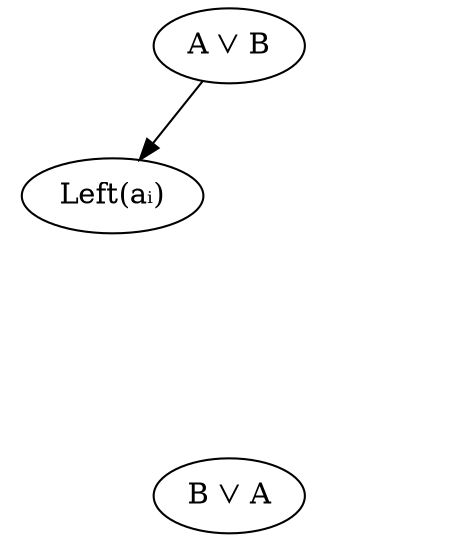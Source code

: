 digraph {
    AorB[label="A ⋁ B"]
    LeftA[label="Left(aᵢ)" class="value"]
    RightB[label="Right(bⱼ)" class="value" style=invis]

    AorB -> LeftA
    AorB -> RightB[style=invis]

    BorA[label="B ⋁ A"]
    LeftB[label="Left(bⱼ)" class="value" style=invis]
    RightA[label="Right(aᵢ)" class="value" style=invis]

    LeftB -> BorA[dir=back style=invis]
    RightA -> BorA[dir=back style=invis]

    LeftA -> RightA[style=invis]
    RightA -> LeftA[style=invis]
    LeftB -> RightB[style=invis]
    RightB -> LeftB[style=invis]
}
